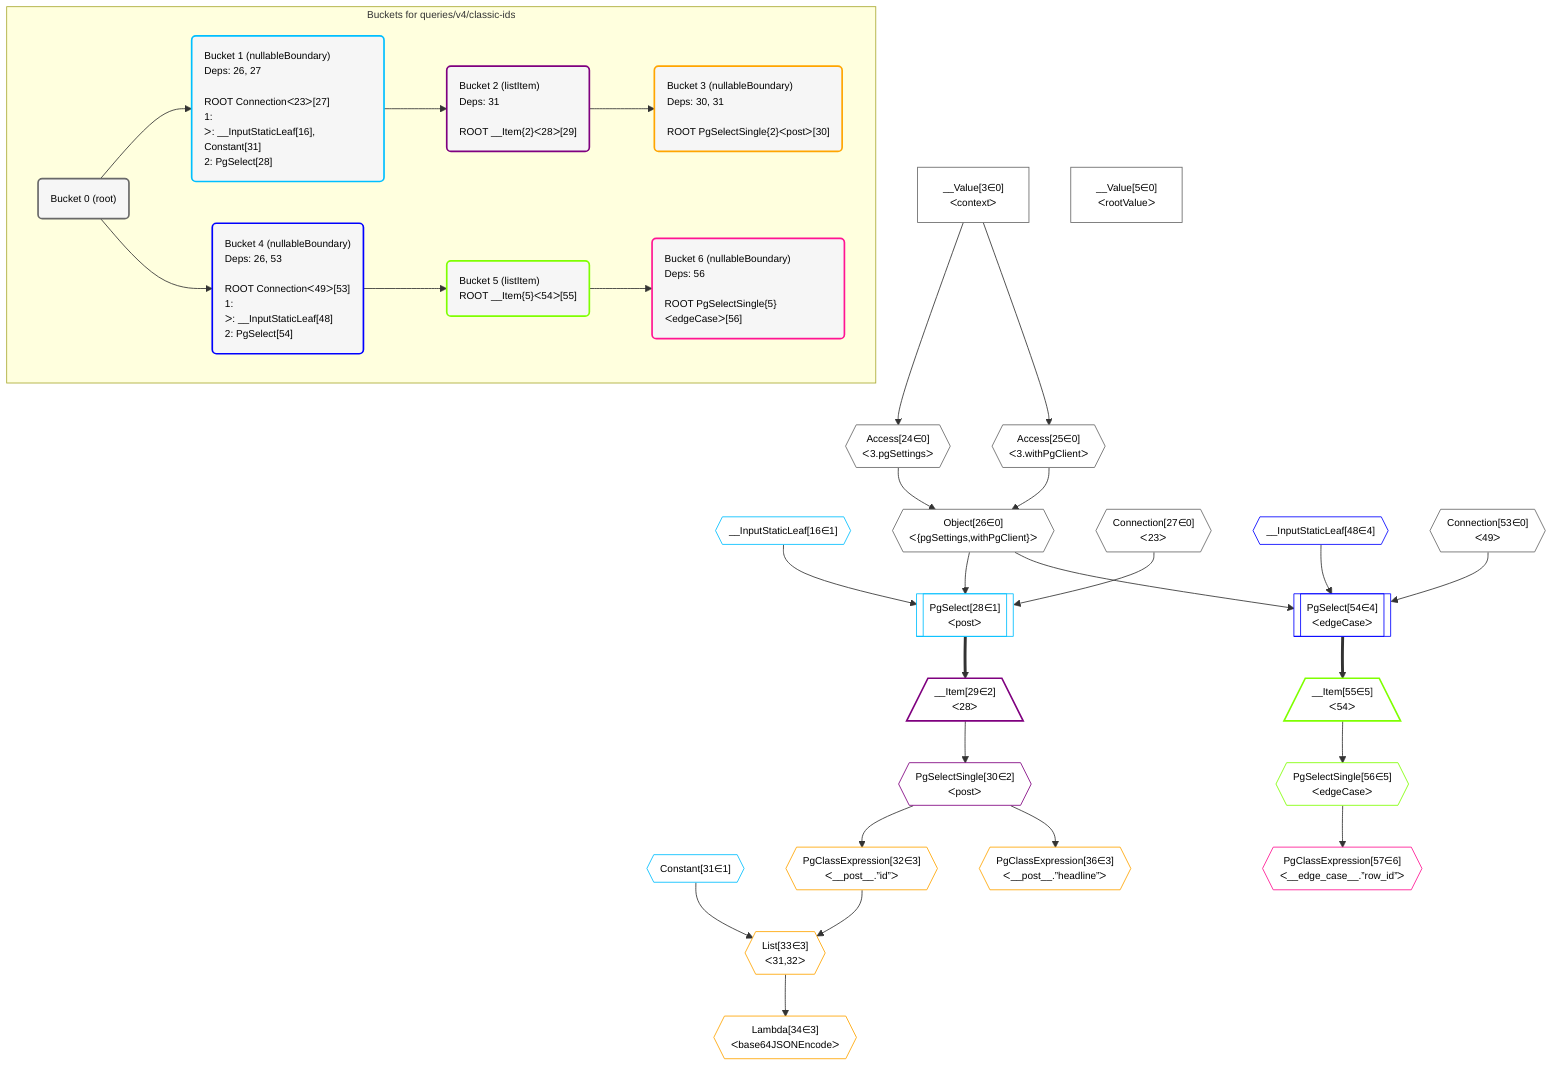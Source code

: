 %%{init: {'themeVariables': { 'fontSize': '12px'}}}%%
graph TD
    classDef path fill:#eee,stroke:#000,color:#000
    classDef plan fill:#fff,stroke-width:1px,color:#000
    classDef itemplan fill:#fff,stroke-width:2px,color:#000
    classDef unbatchedplan fill:#dff,stroke-width:1px,color:#000
    classDef sideeffectplan fill:#fcc,stroke-width:2px,color:#000
    classDef bucket fill:#f6f6f6,color:#000,stroke-width:2px,text-align:left


    %% define steps
    __Value3["__Value[3∈0]<br />ᐸcontextᐳ"]:::plan
    __Value5["__Value[5∈0]<br />ᐸrootValueᐳ"]:::plan
    __InputStaticLeaf16{{"__InputStaticLeaf[16∈1]"}}:::plan
    Access24{{"Access[24∈0]<br />ᐸ3.pgSettingsᐳ"}}:::plan
    Access25{{"Access[25∈0]<br />ᐸ3.withPgClientᐳ"}}:::plan
    Object26{{"Object[26∈0]<br />ᐸ{pgSettings,withPgClient}ᐳ"}}:::plan
    Connection27{{"Connection[27∈0]<br />ᐸ23ᐳ"}}:::plan
    PgSelect28[["PgSelect[28∈1]<br />ᐸpostᐳ"]]:::plan
    __Item29[/"__Item[29∈2]<br />ᐸ28ᐳ"\]:::itemplan
    PgSelectSingle30{{"PgSelectSingle[30∈2]<br />ᐸpostᐳ"}}:::plan
    Constant31{{"Constant[31∈1]"}}:::plan
    PgClassExpression32{{"PgClassExpression[32∈3]<br />ᐸ__post__.”id”ᐳ"}}:::plan
    List33{{"List[33∈3]<br />ᐸ31,32ᐳ"}}:::plan
    Lambda34{{"Lambda[34∈3]<br />ᐸbase64JSONEncodeᐳ"}}:::plan
    PgClassExpression36{{"PgClassExpression[36∈3]<br />ᐸ__post__.”headline”ᐳ"}}:::plan
    __InputStaticLeaf48{{"__InputStaticLeaf[48∈4]"}}:::plan
    Connection53{{"Connection[53∈0]<br />ᐸ49ᐳ"}}:::plan
    PgSelect54[["PgSelect[54∈4]<br />ᐸedgeCaseᐳ"]]:::plan
    __Item55[/"__Item[55∈5]<br />ᐸ54ᐳ"\]:::itemplan
    PgSelectSingle56{{"PgSelectSingle[56∈5]<br />ᐸedgeCaseᐳ"}}:::plan
    PgClassExpression57{{"PgClassExpression[57∈6]<br />ᐸ__edge_case__.”row_id”ᐳ"}}:::plan

    %% plan dependencies
    __Value3 --> Access24
    __Value3 --> Access25
    Access24 & Access25 --> Object26
    Object26 & __InputStaticLeaf16 & Connection27 --> PgSelect28
    PgSelect28 ==> __Item29
    __Item29 --> PgSelectSingle30
    PgSelectSingle30 --> PgClassExpression32
    Constant31 & PgClassExpression32 --> List33
    List33 --> Lambda34
    PgSelectSingle30 --> PgClassExpression36
    Object26 & __InputStaticLeaf48 & Connection53 --> PgSelect54
    PgSelect54 ==> __Item55
    __Item55 --> PgSelectSingle56
    PgSelectSingle56 --> PgClassExpression57

    subgraph "Buckets for queries/v4/classic-ids"
    Bucket0("Bucket 0 (root)"):::bucket
    classDef bucket0 stroke:#696969
    class Bucket0,__Value3,__Value5,Access24,Access25,Object26,Connection27,Connection53 bucket0
    Bucket1("Bucket 1 (nullableBoundary)<br />Deps: 26, 27<br /><br />ROOT Connectionᐸ23ᐳ[27]<br />1: <br />ᐳ: __InputStaticLeaf[16], Constant[31]<br />2: PgSelect[28]"):::bucket
    classDef bucket1 stroke:#00bfff
    class Bucket1,__InputStaticLeaf16,PgSelect28,Constant31 bucket1
    Bucket2("Bucket 2 (listItem)<br />Deps: 31<br /><br />ROOT __Item{2}ᐸ28ᐳ[29]"):::bucket
    classDef bucket2 stroke:#7f007f
    class Bucket2,__Item29,PgSelectSingle30 bucket2
    Bucket3("Bucket 3 (nullableBoundary)<br />Deps: 30, 31<br /><br />ROOT PgSelectSingle{2}ᐸpostᐳ[30]"):::bucket
    classDef bucket3 stroke:#ffa500
    class Bucket3,PgClassExpression32,List33,Lambda34,PgClassExpression36 bucket3
    Bucket4("Bucket 4 (nullableBoundary)<br />Deps: 26, 53<br /><br />ROOT Connectionᐸ49ᐳ[53]<br />1: <br />ᐳ: __InputStaticLeaf[48]<br />2: PgSelect[54]"):::bucket
    classDef bucket4 stroke:#0000ff
    class Bucket4,__InputStaticLeaf48,PgSelect54 bucket4
    Bucket5("Bucket 5 (listItem)<br />ROOT __Item{5}ᐸ54ᐳ[55]"):::bucket
    classDef bucket5 stroke:#7fff00
    class Bucket5,__Item55,PgSelectSingle56 bucket5
    Bucket6("Bucket 6 (nullableBoundary)<br />Deps: 56<br /><br />ROOT PgSelectSingle{5}ᐸedgeCaseᐳ[56]"):::bucket
    classDef bucket6 stroke:#ff1493
    class Bucket6,PgClassExpression57 bucket6
    Bucket0 --> Bucket1 & Bucket4
    Bucket1 --> Bucket2
    Bucket2 --> Bucket3
    Bucket4 --> Bucket5
    Bucket5 --> Bucket6
    end